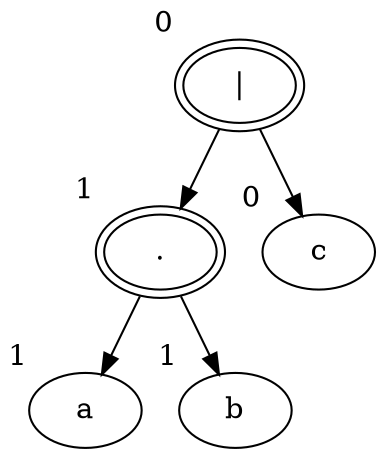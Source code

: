 digraph {
  94570078417536[label="|" xlabel="0" peripheries="2"]
  94570078417216[label="." xlabel="1" peripheries="2"]
  94570078417536  ->  94570078417216
  94570078417616[label="c" xlabel="0" peripheries="1"]
  94570078417536  ->  94570078417616
  94570078417264[label="a" xlabel="1" peripheries="1"]
  94570078417216  ->  94570078417264
  94570078417312[label="b" xlabel="1" peripheries="1"]
  94570078417216  ->  94570078417312
}
